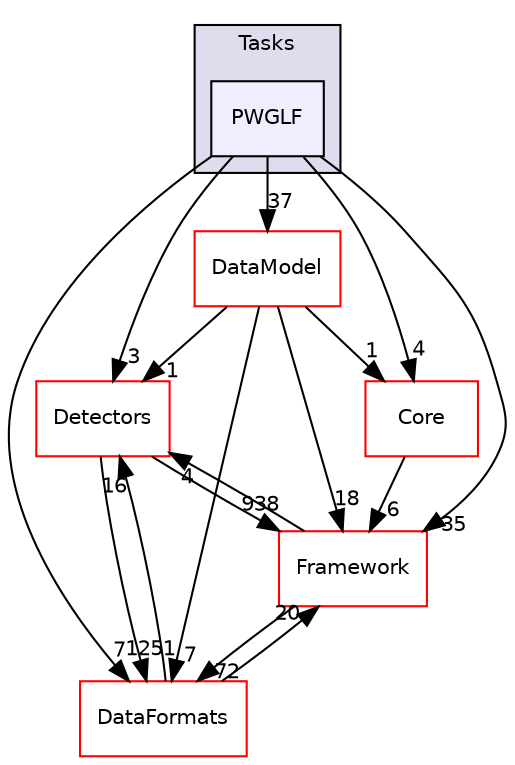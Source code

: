 digraph "/home/travis/build/AliceO2Group/AliceO2/Analysis/Tasks/PWGLF" {
  bgcolor=transparent;
  compound=true
  node [ fontsize="10", fontname="Helvetica"];
  edge [ labelfontsize="10", labelfontname="Helvetica"];
  subgraph clusterdir_eff7324435ca3301414fec6c28c4adf5 {
    graph [ bgcolor="#ddddee", pencolor="black", label="Tasks" fontname="Helvetica", fontsize="10", URL="dir_eff7324435ca3301414fec6c28c4adf5.html"]
  dir_2c68f3f7252dbc78e1323a34bf574d75 [shape=box, label="PWGLF", style="filled", fillcolor="#eeeeff", pencolor="black", URL="dir_2c68f3f7252dbc78e1323a34bf574d75.html"];
  }
  dir_051dca18e802f8e9474f2e30d29c04e0 [shape=box label="Detectors" color="red" URL="dir_051dca18e802f8e9474f2e30d29c04e0.html"];
  dir_f41dd59f861c855ea21b0dc3111cb7b0 [shape=box label="DataModel" color="red" URL="dir_f41dd59f861c855ea21b0dc3111cb7b0.html"];
  dir_8d04f135a1eb0fdc4d561ef87bbea216 [shape=box label="Core" color="red" URL="dir_8d04f135a1eb0fdc4d561ef87bbea216.html"];
  dir_bcbb2cf9a3d3d83e5515c82071a07177 [shape=box label="Framework" color="red" URL="dir_bcbb2cf9a3d3d83e5515c82071a07177.html"];
  dir_2171f7ec022c5423887b07c69b2f5b48 [shape=box label="DataFormats" color="red" URL="dir_2171f7ec022c5423887b07c69b2f5b48.html"];
  dir_051dca18e802f8e9474f2e30d29c04e0->dir_bcbb2cf9a3d3d83e5515c82071a07177 [headlabel="938", labeldistance=1.5 headhref="dir_000044_000058.html"];
  dir_051dca18e802f8e9474f2e30d29c04e0->dir_2171f7ec022c5423887b07c69b2f5b48 [headlabel="1251", labeldistance=1.5 headhref="dir_000044_000085.html"];
  dir_f41dd59f861c855ea21b0dc3111cb7b0->dir_051dca18e802f8e9474f2e30d29c04e0 [headlabel="1", labeldistance=1.5 headhref="dir_000009_000044.html"];
  dir_f41dd59f861c855ea21b0dc3111cb7b0->dir_8d04f135a1eb0fdc4d561ef87bbea216 [headlabel="1", labeldistance=1.5 headhref="dir_000009_000005.html"];
  dir_f41dd59f861c855ea21b0dc3111cb7b0->dir_bcbb2cf9a3d3d83e5515c82071a07177 [headlabel="18", labeldistance=1.5 headhref="dir_000009_000058.html"];
  dir_f41dd59f861c855ea21b0dc3111cb7b0->dir_2171f7ec022c5423887b07c69b2f5b48 [headlabel="7", labeldistance=1.5 headhref="dir_000009_000085.html"];
  dir_8d04f135a1eb0fdc4d561ef87bbea216->dir_bcbb2cf9a3d3d83e5515c82071a07177 [headlabel="6", labeldistance=1.5 headhref="dir_000005_000058.html"];
  dir_2c68f3f7252dbc78e1323a34bf574d75->dir_051dca18e802f8e9474f2e30d29c04e0 [headlabel="3", labeldistance=1.5 headhref="dir_000019_000044.html"];
  dir_2c68f3f7252dbc78e1323a34bf574d75->dir_f41dd59f861c855ea21b0dc3111cb7b0 [headlabel="37", labeldistance=1.5 headhref="dir_000019_000009.html"];
  dir_2c68f3f7252dbc78e1323a34bf574d75->dir_8d04f135a1eb0fdc4d561ef87bbea216 [headlabel="4", labeldistance=1.5 headhref="dir_000019_000005.html"];
  dir_2c68f3f7252dbc78e1323a34bf574d75->dir_bcbb2cf9a3d3d83e5515c82071a07177 [headlabel="35", labeldistance=1.5 headhref="dir_000019_000058.html"];
  dir_2c68f3f7252dbc78e1323a34bf574d75->dir_2171f7ec022c5423887b07c69b2f5b48 [headlabel="7", labeldistance=1.5 headhref="dir_000019_000085.html"];
  dir_bcbb2cf9a3d3d83e5515c82071a07177->dir_051dca18e802f8e9474f2e30d29c04e0 [headlabel="4", labeldistance=1.5 headhref="dir_000058_000044.html"];
  dir_bcbb2cf9a3d3d83e5515c82071a07177->dir_2171f7ec022c5423887b07c69b2f5b48 [headlabel="72", labeldistance=1.5 headhref="dir_000058_000085.html"];
  dir_2171f7ec022c5423887b07c69b2f5b48->dir_051dca18e802f8e9474f2e30d29c04e0 [headlabel="16", labeldistance=1.5 headhref="dir_000085_000044.html"];
  dir_2171f7ec022c5423887b07c69b2f5b48->dir_bcbb2cf9a3d3d83e5515c82071a07177 [headlabel="20", labeldistance=1.5 headhref="dir_000085_000058.html"];
}
